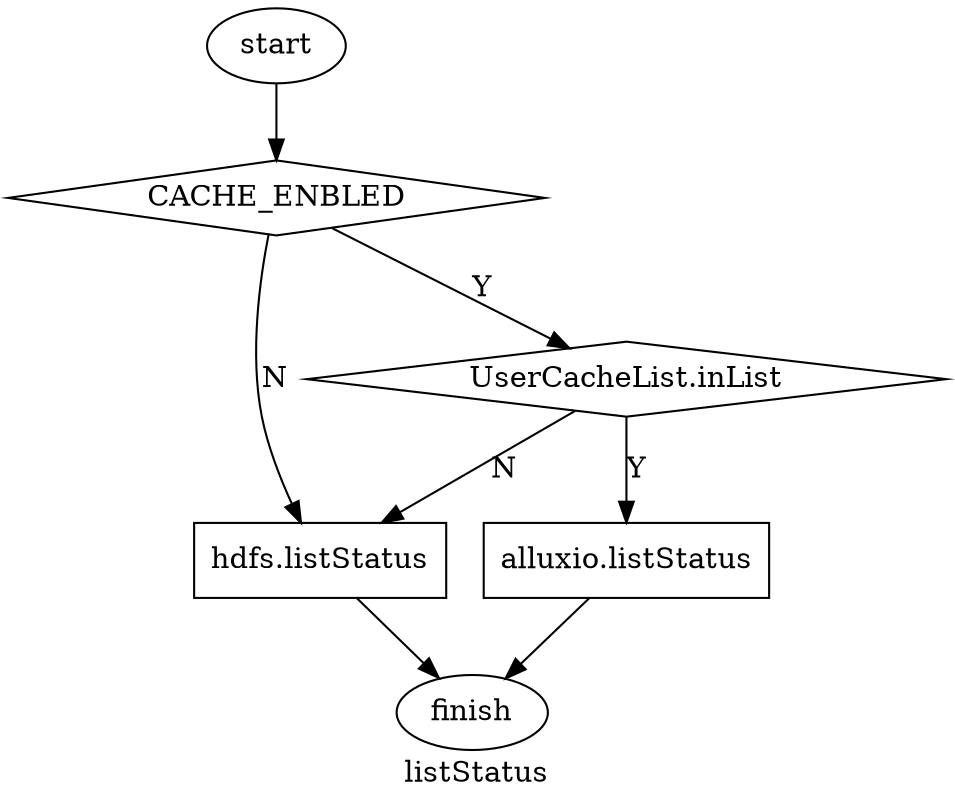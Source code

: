 digraph get{
	label = "listStatus"
	CACHE_ENBLED[shape=diamond];
	start[shape=ellipse];
	finish[shape=ellipse];
	aList[shape = box, label = "alluxio.listStatus"];
	hList[shape = box, label = "hdfs.listStatus"];
	inList[shape = diamond, label = "UserCacheList.inList"];
	start ->CACHE_ENBLED;
	CACHE_ENBLED -> hList[label = "N"];
	CACHE_ENBLED -> inList[label = "Y"];
	inList -> aList[label = "Y"];
	inList -> hList[label = "N"];
	aList -> finish;
	hList -> finish;
}
